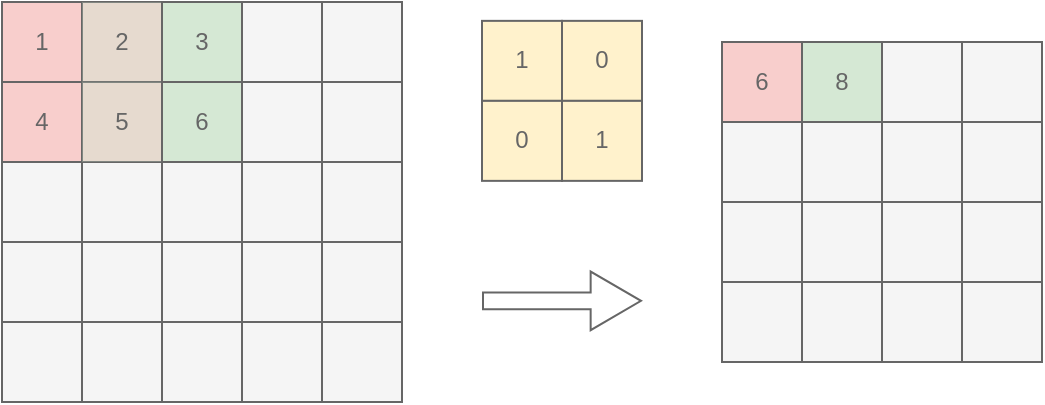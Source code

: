 <mxfile version="20.2.7" type="device"><diagram id="DqXIX_OR575cQQkbQwyF" name="Page-1"><mxGraphModel dx="813" dy="435" grid="1" gridSize="10" guides="1" tooltips="1" connect="1" arrows="1" fold="1" page="1" pageScale="1" pageWidth="1000" pageHeight="500" math="0" shadow="0"><root><mxCell id="0"/><mxCell id="1" parent="0"/><mxCell id="hT8QkoVHS_Y-1bB_ZY2P-1" value="" style="whiteSpace=wrap;html=1;aspect=fixed;fillColor=#f5f5f5;fontColor=#666666;strokeColor=#666666;" vertex="1" parent="1"><mxGeometry x="160" y="200" width="40" height="40" as="geometry"/></mxCell><mxCell id="hT8QkoVHS_Y-1bB_ZY2P-2" value="" style="whiteSpace=wrap;html=1;aspect=fixed;fillColor=#f5f5f5;fontColor=#666666;strokeColor=#666666;" vertex="1" parent="1"><mxGeometry x="200" y="200" width="40" height="40" as="geometry"/></mxCell><mxCell id="hT8QkoVHS_Y-1bB_ZY2P-3" value="" style="whiteSpace=wrap;html=1;aspect=fixed;fillColor=#f5f5f5;fontColor=#666666;strokeColor=#666666;" vertex="1" parent="1"><mxGeometry x="240" y="200" width="40" height="40" as="geometry"/></mxCell><mxCell id="hT8QkoVHS_Y-1bB_ZY2P-4" value="" style="whiteSpace=wrap;html=1;aspect=fixed;fillColor=#f5f5f5;fontColor=#666666;strokeColor=#666666;" vertex="1" parent="1"><mxGeometry x="280" y="200" width="40" height="40" as="geometry"/></mxCell><mxCell id="hT8QkoVHS_Y-1bB_ZY2P-5" value="" style="whiteSpace=wrap;html=1;aspect=fixed;fillColor=#f5f5f5;fontColor=#666666;strokeColor=#666666;" vertex="1" parent="1"><mxGeometry x="320" y="200" width="40" height="40" as="geometry"/></mxCell><mxCell id="hT8QkoVHS_Y-1bB_ZY2P-9" value="" style="whiteSpace=wrap;html=1;aspect=fixed;fillColor=#f5f5f5;fontColor=#666666;strokeColor=#666666;" vertex="1" parent="1"><mxGeometry x="160" y="240" width="40" height="40" as="geometry"/></mxCell><mxCell id="hT8QkoVHS_Y-1bB_ZY2P-10" value="" style="whiteSpace=wrap;html=1;aspect=fixed;fillColor=#f5f5f5;fontColor=#666666;strokeColor=#666666;" vertex="1" parent="1"><mxGeometry x="200" y="240" width="40" height="40" as="geometry"/></mxCell><mxCell id="hT8QkoVHS_Y-1bB_ZY2P-11" value="" style="whiteSpace=wrap;html=1;aspect=fixed;fillColor=#f5f5f5;fontColor=#666666;strokeColor=#666666;" vertex="1" parent="1"><mxGeometry x="240" y="240" width="40" height="40" as="geometry"/></mxCell><mxCell id="hT8QkoVHS_Y-1bB_ZY2P-12" value="" style="whiteSpace=wrap;html=1;aspect=fixed;fillColor=#f5f5f5;fontColor=#666666;strokeColor=#666666;" vertex="1" parent="1"><mxGeometry x="280" y="240" width="40" height="40" as="geometry"/></mxCell><mxCell id="hT8QkoVHS_Y-1bB_ZY2P-13" value="" style="whiteSpace=wrap;html=1;aspect=fixed;fillColor=#f5f5f5;fontColor=#666666;strokeColor=#666666;" vertex="1" parent="1"><mxGeometry x="320" y="240" width="40" height="40" as="geometry"/></mxCell><mxCell id="hT8QkoVHS_Y-1bB_ZY2P-17" value="" style="whiteSpace=wrap;html=1;aspect=fixed;fillColor=#f5f5f5;fontColor=#666666;strokeColor=#666666;" vertex="1" parent="1"><mxGeometry x="160" y="280" width="40" height="40" as="geometry"/></mxCell><mxCell id="hT8QkoVHS_Y-1bB_ZY2P-18" value="" style="whiteSpace=wrap;html=1;aspect=fixed;fillColor=#f5f5f5;fontColor=#666666;strokeColor=#666666;" vertex="1" parent="1"><mxGeometry x="200" y="280" width="40" height="40" as="geometry"/></mxCell><mxCell id="hT8QkoVHS_Y-1bB_ZY2P-19" value="" style="whiteSpace=wrap;html=1;aspect=fixed;fillColor=#f5f5f5;fontColor=#666666;strokeColor=#666666;" vertex="1" parent="1"><mxGeometry x="240" y="280" width="40" height="40" as="geometry"/></mxCell><mxCell id="hT8QkoVHS_Y-1bB_ZY2P-20" value="" style="whiteSpace=wrap;html=1;aspect=fixed;fillColor=#f5f5f5;fontColor=#666666;strokeColor=#666666;" vertex="1" parent="1"><mxGeometry x="280" y="280" width="40" height="40" as="geometry"/></mxCell><mxCell id="hT8QkoVHS_Y-1bB_ZY2P-21" value="" style="whiteSpace=wrap;html=1;aspect=fixed;fillColor=#f5f5f5;fontColor=#666666;strokeColor=#666666;" vertex="1" parent="1"><mxGeometry x="320" y="280" width="40" height="40" as="geometry"/></mxCell><mxCell id="hT8QkoVHS_Y-1bB_ZY2P-25" value="" style="whiteSpace=wrap;html=1;aspect=fixed;fillColor=#f5f5f5;fontColor=#666666;strokeColor=#666666;" vertex="1" parent="1"><mxGeometry x="160" y="320" width="40" height="40" as="geometry"/></mxCell><mxCell id="hT8QkoVHS_Y-1bB_ZY2P-26" value="" style="whiteSpace=wrap;html=1;aspect=fixed;fillColor=#f5f5f5;fontColor=#666666;strokeColor=#666666;" vertex="1" parent="1"><mxGeometry x="200" y="320" width="40" height="40" as="geometry"/></mxCell><mxCell id="hT8QkoVHS_Y-1bB_ZY2P-27" value="" style="whiteSpace=wrap;html=1;aspect=fixed;fillColor=#f5f5f5;fontColor=#666666;strokeColor=#666666;" vertex="1" parent="1"><mxGeometry x="240" y="320" width="40" height="40" as="geometry"/></mxCell><mxCell id="hT8QkoVHS_Y-1bB_ZY2P-28" value="" style="whiteSpace=wrap;html=1;aspect=fixed;fillColor=#f5f5f5;fontColor=#666666;strokeColor=#666666;" vertex="1" parent="1"><mxGeometry x="280" y="320" width="40" height="40" as="geometry"/></mxCell><mxCell id="hT8QkoVHS_Y-1bB_ZY2P-29" value="" style="whiteSpace=wrap;html=1;aspect=fixed;fillColor=#f5f5f5;fontColor=#666666;strokeColor=#666666;" vertex="1" parent="1"><mxGeometry x="320" y="320" width="40" height="40" as="geometry"/></mxCell><mxCell id="hT8QkoVHS_Y-1bB_ZY2P-33" value="" style="whiteSpace=wrap;html=1;aspect=fixed;fillColor=#f5f5f5;fontColor=#666666;strokeColor=#666666;" vertex="1" parent="1"><mxGeometry x="160" y="360" width="40" height="40" as="geometry"/></mxCell><mxCell id="hT8QkoVHS_Y-1bB_ZY2P-34" value="" style="whiteSpace=wrap;html=1;aspect=fixed;fillColor=#f5f5f5;fontColor=#666666;strokeColor=#666666;" vertex="1" parent="1"><mxGeometry x="200" y="360" width="40" height="40" as="geometry"/></mxCell><mxCell id="hT8QkoVHS_Y-1bB_ZY2P-35" value="" style="whiteSpace=wrap;html=1;aspect=fixed;fillColor=#f5f5f5;fontColor=#666666;strokeColor=#666666;" vertex="1" parent="1"><mxGeometry x="240" y="360" width="40" height="40" as="geometry"/></mxCell><mxCell id="hT8QkoVHS_Y-1bB_ZY2P-36" value="" style="whiteSpace=wrap;html=1;aspect=fixed;fillColor=#f5f5f5;fontColor=#666666;strokeColor=#666666;" vertex="1" parent="1"><mxGeometry x="280" y="360" width="40" height="40" as="geometry"/></mxCell><mxCell id="hT8QkoVHS_Y-1bB_ZY2P-37" value="" style="whiteSpace=wrap;html=1;aspect=fixed;fillColor=#f5f5f5;fontColor=#666666;strokeColor=#666666;" vertex="1" parent="1"><mxGeometry x="320" y="360" width="40" height="40" as="geometry"/></mxCell><mxCell id="hT8QkoVHS_Y-1bB_ZY2P-65" value="1" style="whiteSpace=wrap;html=1;aspect=fixed;fillColor=#f8cecc;strokeColor=#666666;fontColor=#666666;" vertex="1" parent="1"><mxGeometry x="160" y="200" width="40" height="40" as="geometry"/></mxCell><mxCell id="hT8QkoVHS_Y-1bB_ZY2P-66" value="" style="whiteSpace=wrap;html=1;aspect=fixed;fillColor=#f8cecc;strokeColor=#666666;fontColor=#666666;" vertex="1" parent="1"><mxGeometry x="200" y="200" width="40" height="40" as="geometry"/></mxCell><mxCell id="hT8QkoVHS_Y-1bB_ZY2P-67" value="4" style="whiteSpace=wrap;html=1;aspect=fixed;fillColor=#f8cecc;strokeColor=#666666;fontColor=#666666;" vertex="1" parent="1"><mxGeometry x="160" y="240" width="40" height="40" as="geometry"/></mxCell><mxCell id="hT8QkoVHS_Y-1bB_ZY2P-68" value="" style="whiteSpace=wrap;html=1;aspect=fixed;fillColor=#f8cecc;strokeColor=#666666;fontColor=#666666;" vertex="1" parent="1"><mxGeometry x="200" y="240" width="40" height="40" as="geometry"/></mxCell><mxCell id="hT8QkoVHS_Y-1bB_ZY2P-69" value="2" style="whiteSpace=wrap;html=1;aspect=fixed;fillColor=#d5e8d4;strokeColor=#666666;opacity=50;fontColor=#666666;" vertex="1" parent="1"><mxGeometry x="200" y="200" width="40" height="40" as="geometry"/></mxCell><mxCell id="hT8QkoVHS_Y-1bB_ZY2P-70" value="3" style="whiteSpace=wrap;html=1;aspect=fixed;fillColor=#d5e8d4;strokeColor=#666666;fontColor=#666666;" vertex="1" parent="1"><mxGeometry x="240" y="200" width="40" height="40" as="geometry"/></mxCell><mxCell id="hT8QkoVHS_Y-1bB_ZY2P-71" value="5" style="whiteSpace=wrap;html=1;aspect=fixed;fillColor=#d5e8d4;strokeColor=#666666;opacity=50;fontColor=#666666;" vertex="1" parent="1"><mxGeometry x="200" y="240" width="40" height="40" as="geometry"/></mxCell><mxCell id="hT8QkoVHS_Y-1bB_ZY2P-72" value="6" style="whiteSpace=wrap;html=1;aspect=fixed;fillColor=#d5e8d4;strokeColor=#666666;fontColor=#666666;" vertex="1" parent="1"><mxGeometry x="240" y="240" width="40" height="40" as="geometry"/></mxCell><mxCell id="hT8QkoVHS_Y-1bB_ZY2P-145" value="" style="shape=flexArrow;endArrow=classic;html=1;rounded=0;width=8.333;endSize=8.058;strokeColor=#666666;fontColor=#666666;" edge="1" parent="1"><mxGeometry width="50" height="50" relative="1" as="geometry"><mxPoint x="400" y="349.43" as="sourcePoint"/><mxPoint x="480" y="349.43" as="targetPoint"/></mxGeometry></mxCell><mxCell id="hT8QkoVHS_Y-1bB_ZY2P-146" value="1" style="whiteSpace=wrap;html=1;aspect=fixed;fillColor=#fff2cc;strokeColor=#666666;fontColor=#666666;" vertex="1" parent="1"><mxGeometry x="400" y="209.43" width="40" height="40" as="geometry"/></mxCell><mxCell id="hT8QkoVHS_Y-1bB_ZY2P-147" value="0" style="whiteSpace=wrap;html=1;aspect=fixed;fillColor=#fff2cc;strokeColor=#666666;fontColor=#666666;" vertex="1" parent="1"><mxGeometry x="440" y="209.43" width="40" height="40" as="geometry"/></mxCell><mxCell id="hT8QkoVHS_Y-1bB_ZY2P-148" value="0" style="whiteSpace=wrap;html=1;aspect=fixed;fillColor=#fff2cc;strokeColor=#666666;fontColor=#666666;" vertex="1" parent="1"><mxGeometry x="400" y="249.43" width="40" height="40" as="geometry"/></mxCell><mxCell id="hT8QkoVHS_Y-1bB_ZY2P-149" value="1" style="whiteSpace=wrap;html=1;aspect=fixed;fillColor=#fff2cc;strokeColor=#666666;fontColor=#666666;" vertex="1" parent="1"><mxGeometry x="440" y="249.43" width="40" height="40" as="geometry"/></mxCell><mxCell id="hT8QkoVHS_Y-1bB_ZY2P-151" value="" style="whiteSpace=wrap;html=1;aspect=fixed;fillColor=#f5f5f5;fontColor=#666666;strokeColor=#666666;" vertex="1" parent="1"><mxGeometry x="520" y="220" width="40" height="40" as="geometry"/></mxCell><mxCell id="hT8QkoVHS_Y-1bB_ZY2P-152" value="" style="whiteSpace=wrap;html=1;aspect=fixed;fillColor=#f5f5f5;fontColor=#666666;strokeColor=#666666;" vertex="1" parent="1"><mxGeometry x="560" y="220" width="40" height="40" as="geometry"/></mxCell><mxCell id="hT8QkoVHS_Y-1bB_ZY2P-153" value="" style="whiteSpace=wrap;html=1;aspect=fixed;fillColor=#f5f5f5;fontColor=#666666;strokeColor=#666666;" vertex="1" parent="1"><mxGeometry x="600" y="220" width="40" height="40" as="geometry"/></mxCell><mxCell id="hT8QkoVHS_Y-1bB_ZY2P-154" value="" style="whiteSpace=wrap;html=1;aspect=fixed;fillColor=#f5f5f5;fontColor=#666666;strokeColor=#666666;" vertex="1" parent="1"><mxGeometry x="640" y="220" width="40" height="40" as="geometry"/></mxCell><mxCell id="hT8QkoVHS_Y-1bB_ZY2P-156" value="" style="whiteSpace=wrap;html=1;aspect=fixed;fillColor=#f5f5f5;fontColor=#666666;strokeColor=#666666;" vertex="1" parent="1"><mxGeometry x="520" y="260" width="40" height="40" as="geometry"/></mxCell><mxCell id="hT8QkoVHS_Y-1bB_ZY2P-157" value="" style="whiteSpace=wrap;html=1;aspect=fixed;fillColor=#f5f5f5;fontColor=#666666;strokeColor=#666666;" vertex="1" parent="1"><mxGeometry x="560" y="260" width="40" height="40" as="geometry"/></mxCell><mxCell id="hT8QkoVHS_Y-1bB_ZY2P-158" value="" style="whiteSpace=wrap;html=1;aspect=fixed;fillColor=#f5f5f5;fontColor=#666666;strokeColor=#666666;" vertex="1" parent="1"><mxGeometry x="600" y="260" width="40" height="40" as="geometry"/></mxCell><mxCell id="hT8QkoVHS_Y-1bB_ZY2P-159" value="" style="whiteSpace=wrap;html=1;aspect=fixed;fillColor=#f5f5f5;fontColor=#666666;strokeColor=#666666;" vertex="1" parent="1"><mxGeometry x="640" y="260" width="40" height="40" as="geometry"/></mxCell><mxCell id="hT8QkoVHS_Y-1bB_ZY2P-161" value="" style="whiteSpace=wrap;html=1;aspect=fixed;fillColor=#f5f5f5;fontColor=#666666;strokeColor=#666666;" vertex="1" parent="1"><mxGeometry x="520" y="300" width="40" height="40" as="geometry"/></mxCell><mxCell id="hT8QkoVHS_Y-1bB_ZY2P-162" value="" style="whiteSpace=wrap;html=1;aspect=fixed;fillColor=#f5f5f5;fontColor=#666666;strokeColor=#666666;" vertex="1" parent="1"><mxGeometry x="560" y="300" width="40" height="40" as="geometry"/></mxCell><mxCell id="hT8QkoVHS_Y-1bB_ZY2P-163" value="" style="whiteSpace=wrap;html=1;aspect=fixed;fillColor=#f5f5f5;fontColor=#666666;strokeColor=#666666;" vertex="1" parent="1"><mxGeometry x="600" y="300" width="40" height="40" as="geometry"/></mxCell><mxCell id="hT8QkoVHS_Y-1bB_ZY2P-164" value="" style="whiteSpace=wrap;html=1;aspect=fixed;fillColor=#f5f5f5;fontColor=#666666;strokeColor=#666666;" vertex="1" parent="1"><mxGeometry x="640" y="300" width="40" height="40" as="geometry"/></mxCell><mxCell id="hT8QkoVHS_Y-1bB_ZY2P-166" value="" style="whiteSpace=wrap;html=1;aspect=fixed;fillColor=#f5f5f5;fontColor=#666666;strokeColor=#666666;" vertex="1" parent="1"><mxGeometry x="520" y="340" width="40" height="40" as="geometry"/></mxCell><mxCell id="hT8QkoVHS_Y-1bB_ZY2P-167" value="" style="whiteSpace=wrap;html=1;aspect=fixed;fillColor=#f5f5f5;fontColor=#666666;strokeColor=#666666;" vertex="1" parent="1"><mxGeometry x="560" y="340" width="40" height="40" as="geometry"/></mxCell><mxCell id="hT8QkoVHS_Y-1bB_ZY2P-168" value="" style="whiteSpace=wrap;html=1;aspect=fixed;fillColor=#f5f5f5;fontColor=#666666;strokeColor=#666666;" vertex="1" parent="1"><mxGeometry x="600" y="340" width="40" height="40" as="geometry"/></mxCell><mxCell id="hT8QkoVHS_Y-1bB_ZY2P-169" value="" style="whiteSpace=wrap;html=1;aspect=fixed;fillColor=#f5f5f5;fontColor=#666666;strokeColor=#666666;" vertex="1" parent="1"><mxGeometry x="640" y="340" width="40" height="40" as="geometry"/></mxCell><mxCell id="hT8QkoVHS_Y-1bB_ZY2P-176" value="6" style="whiteSpace=wrap;html=1;aspect=fixed;fillColor=#f8cecc;strokeColor=#666666;fontColor=#666666;" vertex="1" parent="1"><mxGeometry x="520" y="220" width="40" height="40" as="geometry"/></mxCell><mxCell id="hT8QkoVHS_Y-1bB_ZY2P-184" value="8" style="whiteSpace=wrap;html=1;aspect=fixed;fillColor=#d5e8d4;strokeColor=#666666;fontColor=#666666;" vertex="1" parent="1"><mxGeometry x="560" y="220" width="40" height="40" as="geometry"/></mxCell></root></mxGraphModel></diagram></mxfile>